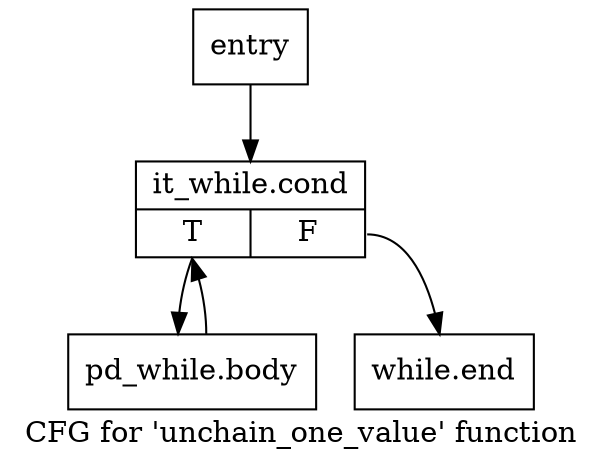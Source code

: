 digraph "CFG for 'unchain_one_value' function" {
	label="CFG for 'unchain_one_value' function";

	Node0x38fa390 [shape=record,label="{entry}"];
	Node0x38fa390 -> Node0x38fa3e0;
	Node0x38fa3e0 [shape=record,label="{it_while.cond|{<s0>T|<s1>F}}"];
	Node0x38fa3e0:s0 -> Node0x38fa430;
	Node0x38fa3e0:s1 -> Node0x38fa480;
	Node0x38fa430 [shape=record,label="{pd_while.body}"];
	Node0x38fa430 -> Node0x38fa3e0;
	Node0x38fa480 [shape=record,label="{while.end}"];
}
